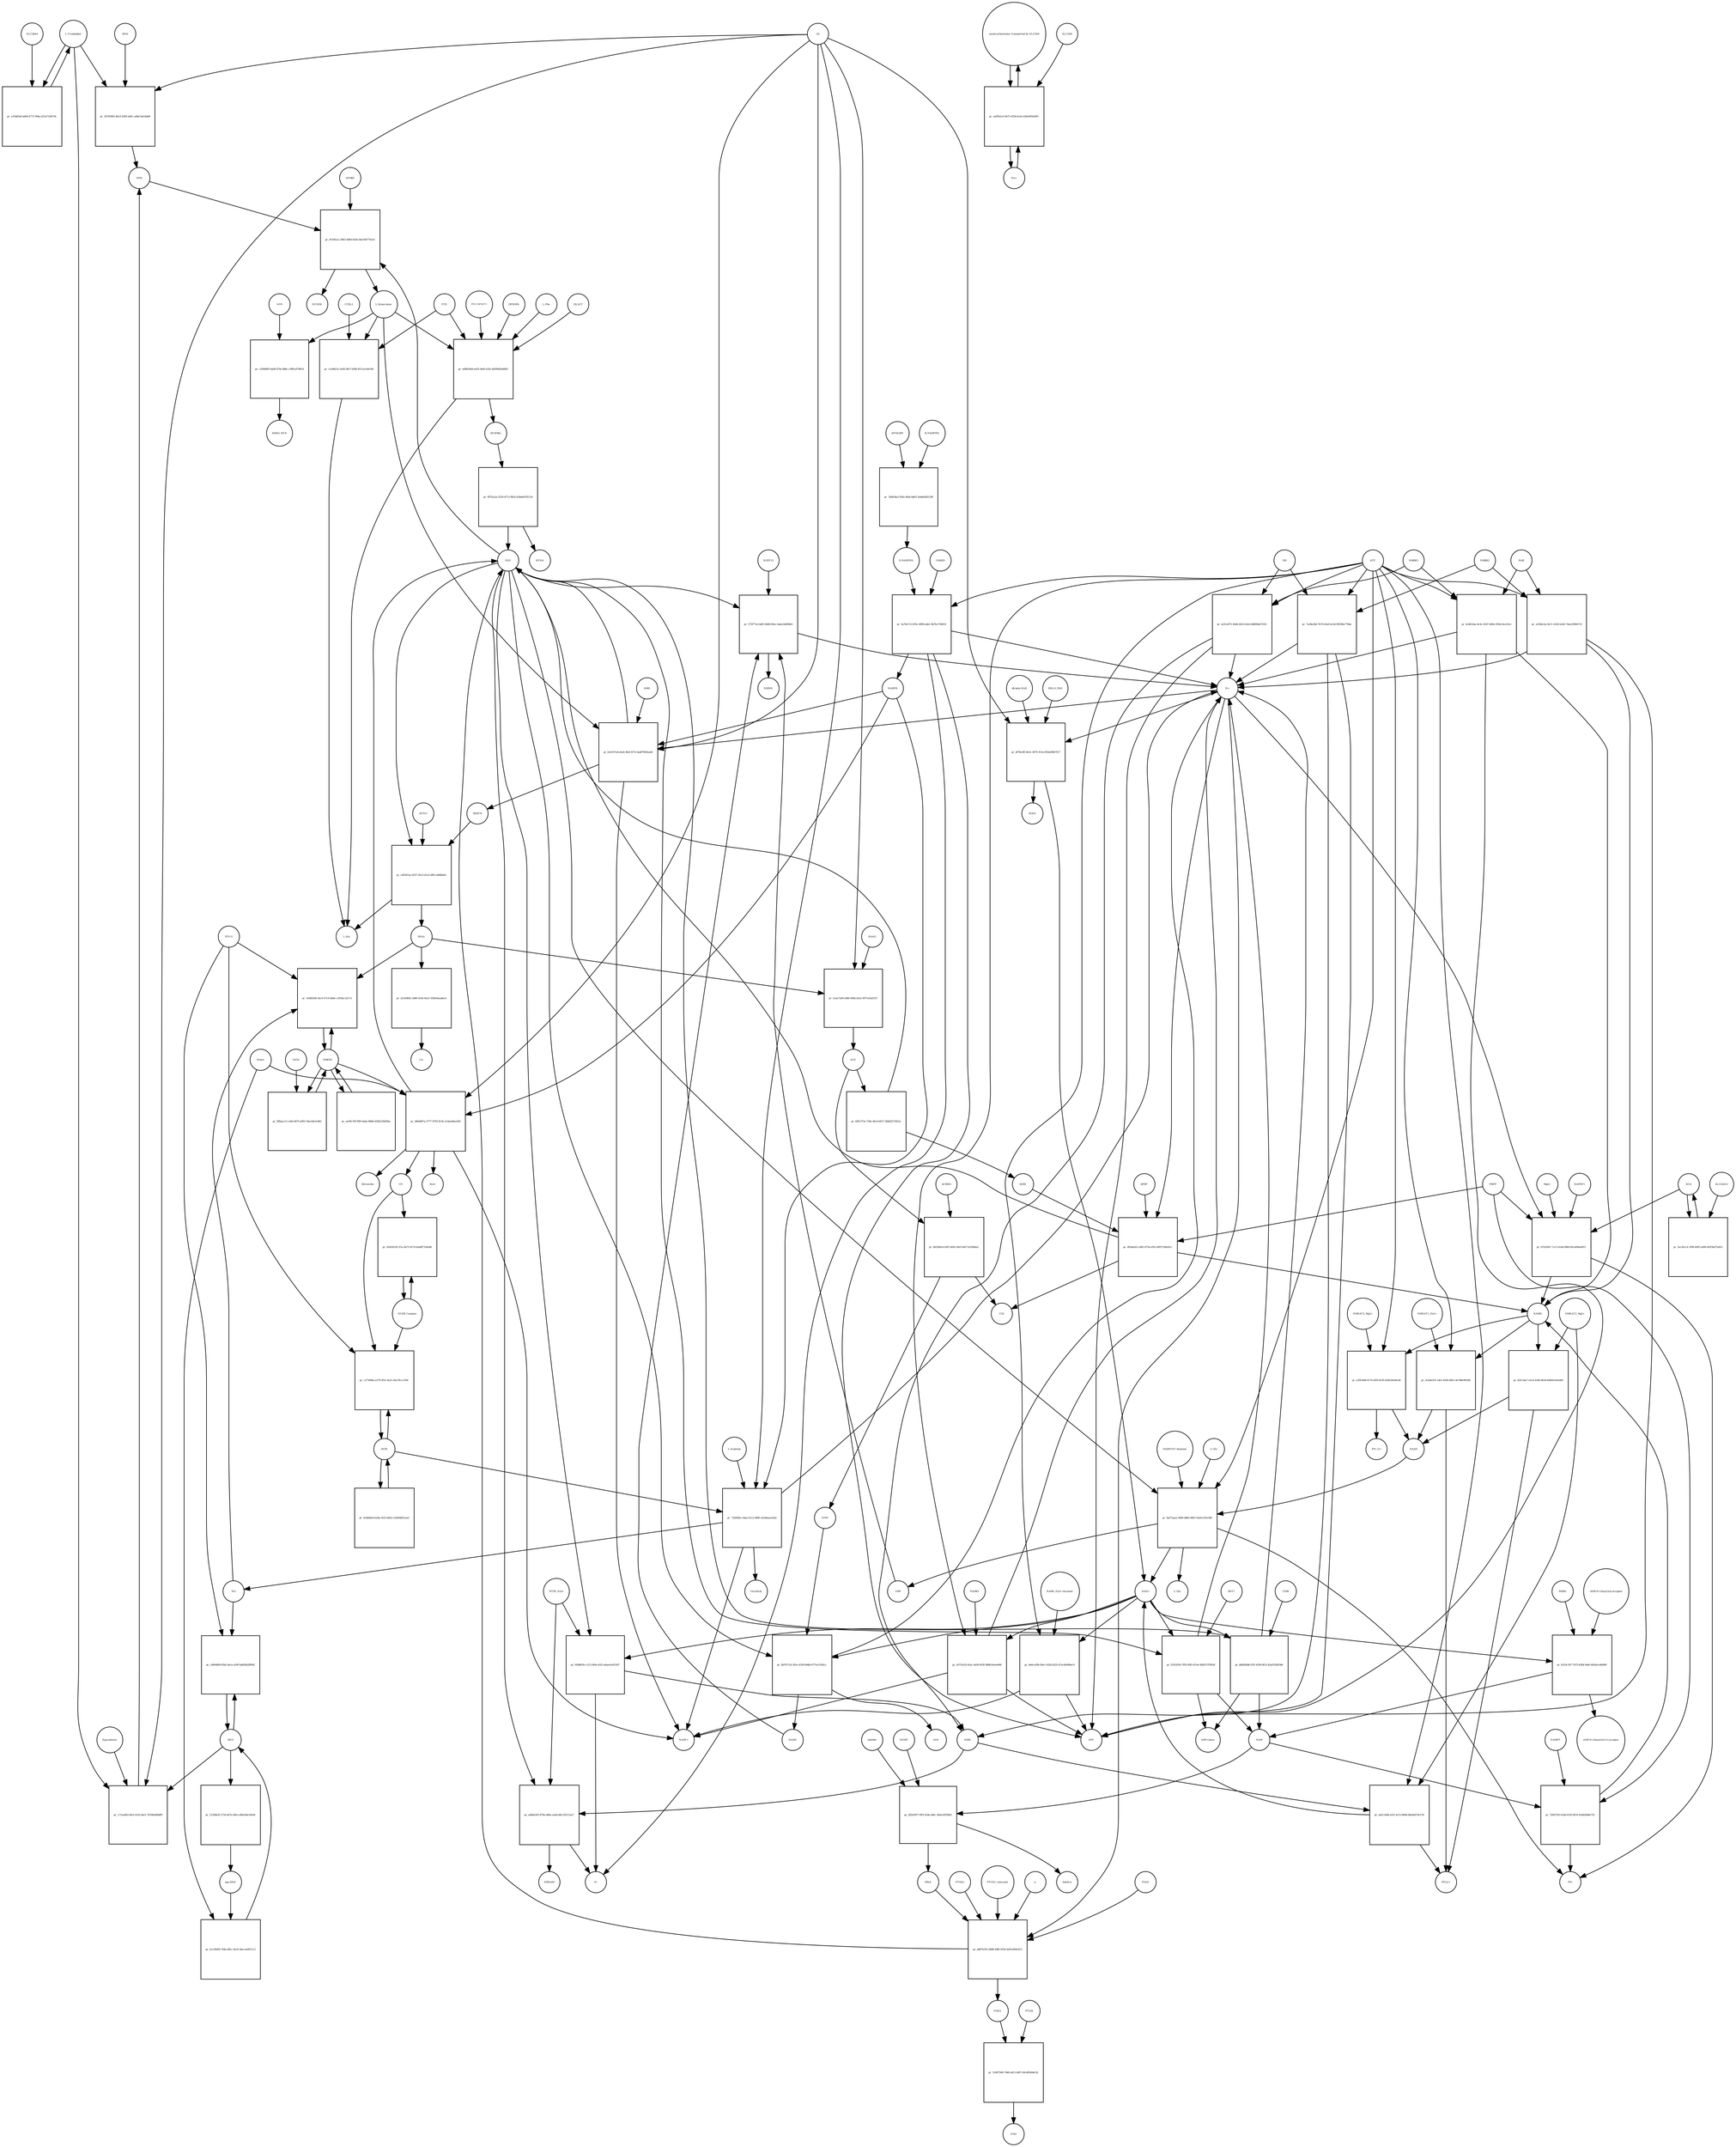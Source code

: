 strict digraph  {
"L-Tryptophan" [annotation="urn_miriam_obo.chebi_CHEBI%3A57912", bipartite=0, cls="simple chemical", fontsize=4, label="L-Tryptophan", shape=circle];
"pr_e10dd544-bd94-4772-994e-d15e752f679c" [annotation="", bipartite=1, cls=process, fontsize=4, label="pr_e10dd544-bd94-4772-994e-d15e752f679c", shape=square];
SLC36A4 [annotation=urn_miriam_uniprot_Q6YBV0, bipartite=0, cls=macromolecule, fontsize=4, label=SLC36A4, shape=circle];
"pr_26785893-4b19-4385-b85c-ad0a7de54dd9" [annotation="", bipartite=1, cls=process, fontsize=4, label="pr_26785893-4b19-4385-b85c-ad0a7de54dd9", shape=square];
NFK [annotation="urn_miriam_obo.chebi_CHEBI%3A18377", bipartite=0, cls="simple chemical", fontsize=4, label=NFK, shape=circle];
IDO2 [annotation=urn_miriam_uniprot_Q6ZQW0, bipartite=0, cls=macromolecule, fontsize=4, label=IDO2, shape=circle];
O2 [annotation="urn_miriam_obo.chebi_CHEBI%3A15379", bipartite=0, cls="simple chemical", fontsize=4, label=O2, shape=circle];
"pr_c71ea0b3-fdc6-4102-8acf-7d7d6a068df9" [annotation="", bipartite=1, cls=process, fontsize=4, label="pr_c71ea0b3-fdc6-4102-8acf-7d7d6a068df9", shape=square];
IDO1 [annotation=urn_miriam_uniprot_P14902, bipartite=0, cls=complex, fontsize=4, label=IDO1, shape=circle];
Epacadostat [annotation="", bipartite=0, cls="simple chemical", fontsize=4, label=Epacadostat, shape=circle];
"pr_9c93faca-3863-4d64-b56e-b4e1867762c4" [annotation="", bipartite=1, cls=process, fontsize=4, label="pr_9c93faca-3863-4d64-b56e-b4e1867762c4", shape=square];
"L-Kynurenine" [annotation="urn_miriam_obo.chebi_CHEBI%3A16946", bipartite=0, cls="simple chemical", fontsize=4, label="L-Kynurenine", shape=circle];
AFMID [annotation=urn_miriam_uniprot_Q63HM1, bipartite=0, cls=macromolecule, fontsize=4, label=AFMID, shape=circle];
H2O [annotation="urn_miriam_obo.chebi_CHEBI%3A15377", bipartite=0, cls="simple chemical", fontsize=4, label=H2O, shape=circle];
HCOOH [annotation="urn_miriam_obo.chebi_CHEBI%3A30751", bipartite=0, cls="simple chemical", fontsize=4, label=HCOOH, shape=circle];
"pr_e686244d-ed33-4af6-a55e-4d590d3edb92" [annotation="", bipartite=1, cls=process, fontsize=4, label="pr_e686244d-ed33-4af6-a55e-4d590d3edb92", shape=square];
"AP-DOBu" [annotation="urn_miriam_obo.chebi_CHEBI%3A17442", bipartite=0, cls="simple chemical", fontsize=4, label="AP-DOBu", shape=circle];
"PXLP-KYAT1" [annotation="urn_miriam_uniprot_Q16773|urn_miriam_obo.chebi_CHEBI%3A18405", bipartite=0, cls="complex multimer", fontsize=4, label="PXLP-KYAT1", shape=circle];
I3PROPA [annotation="urn_miriam_obo.chebi_CHEBI%3A43580", bipartite=0, cls=macromolecule, fontsize=4, label=I3PROPA, shape=circle];
"L-Phe" [annotation="urn_miriam_obo.chebi_CHEBI%3A58095", bipartite=0, cls="simple chemical", fontsize=4, label="L-Phe", shape=circle];
I3LACT [annotation="urn_miriam_obo.chebi_CHEBI%3A55528", bipartite=0, cls=macromolecule, fontsize=4, label=I3LACT, shape=circle];
PYR [annotation="urn_miriam_obo.chebi_CHEBI%3A15361", bipartite=0, cls="simple chemical", fontsize=4, label=PYR, shape=circle];
"L-Ala" [annotation="urn_miriam_obo.chebi_CHEBI%3A57972", bipartite=0, cls="simple chemical", fontsize=4, label="L-Ala", shape=circle];
"pr_c1a9621a-3a92-4fe7-b506-8511ac0efc6d" [annotation="", bipartite=1, cls=process, fontsize=4, label="pr_c1a9621a-3a92-4fe7-b506-8511ac0efc6d", shape=square];
CCBL2 [annotation=urn_miriam_uniprot_Q6YP21, bipartite=0, cls="macromolecule multimer", fontsize=4, label=CCBL2, shape=circle];
"pr_f87f2a2a-2518-4713-9832-b58a4d702130" [annotation="", bipartite=1, cls=process, fontsize=4, label="pr_f87f2a2a-2518-4713-9832-b58a4d702130", shape=square];
KYNA [annotation="urn_miriam_obo.chebi_CHEBI%3A18344", bipartite=0, cls="simple chemical", fontsize=4, label=KYNA, shape=circle];
"pr_b3c037ed-a0a4-40ef-817e-badf7083eab0" [annotation="", bipartite=1, cls=process, fontsize=4, label="pr_b3c037ed-a0a4-40ef-817e-badf7083eab0", shape=square];
"3HKYN" [annotation="urn_miriam_obo.chebi_CHEBI%3A17380", bipartite=0, cls="simple chemical", fontsize=4, label="3HKYN", shape=circle];
KMO [annotation=urn_miriam_uniprot_O15229, bipartite=0, cls=macromolecule, fontsize=4, label=KMO, shape=circle];
NADPH [annotation="urn_miriam_obo.chebi_CHEBI%3A16474", bipartite=0, cls="simple chemical", fontsize=4, label=NADPH, shape=circle];
"H+" [annotation="urn_miriam_obo.chebi_CHEBI%3A15378", bipartite=0, cls="simple chemical", fontsize=4, label="H+", shape=circle];
"NADP+" [annotation="urn_miriam_obo.chebi_CHEBI%3A18009", bipartite=0, cls="simple chemical", fontsize=4, label="NADP+", shape=circle];
"pr_cd0347ae-4257-45c5-81e3-d9fc1d66bb04" [annotation="", bipartite=1, cls=process, fontsize=4, label="pr_cd0347ae-4257-45c5-81e3-d9fc1d66bb04", shape=square];
"3HAA" [annotation="urn_miriam_obo.chebi_CHEBI%3A15793", bipartite=0, cls="simple chemical", fontsize=4, label="3HAA", shape=circle];
KYNU [annotation=urn_miriam_uniprot_Q16719, bipartite=0, cls="macromolecule multimer", fontsize=4, label=KYNU, shape=circle];
"pr_e5ae7a89-e88f-446d-b3a3-9971e0a5f1f1" [annotation="", bipartite=1, cls=process, fontsize=4, label="pr_e5ae7a89-e88f-446d-b3a3-9971e0a5f1f1", shape=square];
ACS [annotation="urn_miriam_obo.chebi_CHEBI%3A29044", bipartite=0, cls="simple chemical", fontsize=4, label=ACS, shape=circle];
HAAO [annotation=urn_miriam_uniprot_P46952, bipartite=0, cls=macromolecule, fontsize=4, label=HAAO, shape=circle];
"pr_8b33bb14-b5f5-4642-9dc9-b617a5360ba3" [annotation="", bipartite=1, cls=process, fontsize=4, label="pr_8b33bb14-b5f5-4642-9dc9-b617a5360ba3", shape=square];
"2AMA" [annotation="urn_miriam_obo.chebi_CHEBI%3A15745", bipartite=0, cls="simple chemical", fontsize=4, label="2AMA", shape=circle];
ACMSD [annotation=urn_miriam_uniprot_Q8TDX5, bipartite=0, cls="macromolecule multimer", fontsize=4, label=ACMSD, shape=circle];
CO2 [annotation="urn_miriam_obo.chebi_CHEBI%3A16526", bipartite=0, cls="simple chemical", fontsize=4, label=CO2, shape=circle];
"pr_0b767114-201e-4339-b9db-0775e11f43cc" [annotation="", bipartite=1, cls=process, fontsize=4, label="pr_0b767114-201e-4339-b9db-0775e11f43cc", shape=square];
"2AM" [annotation="urn_miriam_obo.chebi_CHEBI%3A16886", bipartite=0, cls="simple chemical", fontsize=4, label="2AM", shape=circle];
"NAD+" [annotation="urn_miriam_obo.chebi_CHEBI%3A57540", bipartite=0, cls="simple chemical", fontsize=4, label="NAD+", shape=circle];
NADH [annotation="urn_miriam_obo.chebi_CHEBI%3A57945", bipartite=0, cls="simple chemical", fontsize=4, label=NADH, shape=circle];
"pr_b9f1373e-729a-46cd-b917-5bb82573422a" [annotation="", bipartite=1, cls=process, fontsize=4, label="pr_b9f1373e-729a-46cd-b917-5bb82573422a", shape=square];
QUIN [annotation="urn_miriam_obo.chebi_CHEBI%3A16675", bipartite=0, cls="simple chemical", fontsize=4, label=QUIN, shape=circle];
"pr_c29440f0-0a08-479e-8bbc-c9f81af78614" [annotation="", bipartite=1, cls=process, fontsize=4, label="pr_c29440f0-0a08-479e-8bbc-c9f81af78614", shape=square];
AHR [annotation=urn_miriam_uniprot_P35869, bipartite=0, cls=macromolecule, fontsize=4, label=AHR, shape=circle];
"AHR/L-KYN" [annotation="", bipartite=0, cls=complex, fontsize=4, label="AHR/L-KYN", shape=circle];
"pr_c0604f68-83b2-4a1a-a59f-bdd5842f8942" [annotation="", bipartite=1, cls=process, fontsize=4, label="pr_c0604f68-83b2-4a1a-a59f-bdd5842f8942", shape=square];
NO [annotation="urn_miriam_obo.chebi_CHEBI%3A16480", bipartite=0, cls="simple chemical", fontsize=4, label=NO, shape=circle];
"IFN-G" [annotation=urn_miriam_uniprot_Q14609, bipartite=0, cls=macromolecule, fontsize=4, label="IFN-G", shape=circle];
iNOS [annotation=urn_miriam_uniprot_P35228, bipartite=0, cls=macromolecule, fontsize=4, label=iNOS, shape=circle];
"pr_c37369ba-e279-4f3c-8a21-d5a79cccf59c" [annotation="", bipartite=1, cls=process, fontsize=4, label="pr_c37369ba-e279-4f3c-8a21-d5a79cccf59c", shape=square];
"Nf-KB Complex" [annotation="urn_miriam_uniprot_P19838|urn_miriam_uniprot_Q04206|urn_miriam_uniprot_Q00653", bipartite=0, cls=complex, fontsize=4, label="Nf-KB Complex", shape=circle];
CO [annotation="urn_miriam_obo.chebi_CHEBI%3A17245", bipartite=0, cls="simple chemical", fontsize=4, label=CO, shape=circle];
"L-Arginine" [annotation="urn_miriam_obo.chebi_CHEBI%3A16467", bipartite=0, cls="simple chemical", fontsize=4, label="L-Arginine", shape=circle];
"pr_7320945c-fda2-4112-996f-c6cb6aee342d" [annotation="", bipartite=1, cls=process, fontsize=4, label="pr_7320945c-fda2-4112-996f-c6cb6aee342d", shape=square];
Citrulline [annotation="urn_miriam_obo.chebi_CHEBI%3A16349", bipartite=0, cls="simple chemical", fontsize=4, label=Citrulline, shape=circle];
"pr_0c86b0e9-b24e-41f2-b043-c02b94851ee0" [annotation="", bipartite=1, cls=process, fontsize=4, label="pr_0c86b0e9-b24e-41f2-b043-c02b94851ee0", shape=square];
"pr_2139de5f-272d-467e-b81e-d0bc84e19e0d" [annotation="", bipartite=1, cls=process, fontsize=4, label="pr_2139de5f-272d-467e-b81e-d0bc84e19e0d", shape=square];
"apo-IDO1" [annotation=urn_miriam_uniprot_P14902, bipartite=0, cls=macromolecule, fontsize=4, label="apo-IDO1", shape=circle];
"R-NADPHX" [annotation="urn_miriam_obo.chebi_CHEBI%3A64085", bipartite=0, cls="simple chemical", fontsize=4, label="R-NADPHX", shape=circle];
"pr_7bd034a3-f92e-4fab-bd63-3ebde826139f" [annotation="", bipartite=1, cls=process, fontsize=4, label="pr_7bd034a3-f92e-4fab-bd63-3ebde826139f", shape=square];
"S-NADPHX" [annotation="urn_miriam_obo.chebi_CHEBI%3A64084", bipartite=0, cls="simple chemical", fontsize=4, label="S-NADPHX", shape=circle];
APOA1BP [annotation=urn_miriam_uniprot_O95544, bipartite=0, cls="macromolecule multimer", fontsize=4, label=APOA1BP, shape=circle];
"pr_5a76e7c5-059c-4999-abb1-9b7fe17fd019" [annotation="", bipartite=1, cls=process, fontsize=4, label="pr_5a76e7c5-059c-4999-abb1-9b7fe17fd019", shape=square];
CARKD [annotation=urn_miriam_uniprot_Q8IW45, bipartite=0, cls=macromolecule, fontsize=4, label=CARKD, shape=circle];
ATP [annotation="urn_miriam_obo.chebi_CHEBI%3A30616", bipartite=0, cls="simple chemical", fontsize=4, label=ATP, shape=circle];
ADP [annotation="urn_miriam_obo.chebi_CHEBI%3A456216", bipartite=0, cls="simple chemical", fontsize=4, label=ADP, shape=circle];
Pi [annotation="urn_miriam_obo.chebi_CHEBI%3A18367", bipartite=0, cls="simple chemical", fontsize=4, label=Pi, shape=circle];
"pr_e071fa32-b5ac-4e50-81f6-9b8b14eee068" [annotation="", bipartite=1, cls=process, fontsize=4, label="pr_e071fa32-b5ac-4e50-81f6-9b8b14eee068", shape=square];
NADK2 [annotation=urn_miriam_uniprot_Q4G0N4, bipartite=0, cls="macromolecule multimer", fontsize=4, label=NADK2, shape=circle];
NAMN [annotation="urn_miriam_obo.chebi_CHEBI%3A15763", bipartite=0, cls="simple chemical", fontsize=4, label=NAMN, shape=circle];
"pr_e3f41b68-6176-45f4-8cf9-438e29e46cbb" [annotation="", bipartite=1, cls=process, fontsize=4, label="pr_e3f41b68-6176-45f4-8cf9-438e29e46cbb", shape=square];
NAAD [annotation="urn_miriam_obo.chebi_CHEBI%3A18304", bipartite=0, cls="simple chemical", fontsize=4, label=NAAD, shape=circle];
"NMNAT3_Mg2+" [annotation="urn_miriam_uniprot_Q96T66|urn_miriam_obo.chebi_CHEBI%3A18420", bipartite=0, cls="complex multimer", fontsize=4, label="NMNAT3_Mg2+", shape=circle];
"PPi (3-)" [annotation="urn_miriam_obo.chebi_CHEBI%3A33019", bipartite=0, cls="simple chemical", fontsize=4, label="PPi (3-)", shape=circle];
"pr_b5fc3da7-e5cd-434b-863d-8d845e45edd9" [annotation="", bipartite=1, cls=process, fontsize=4, label="pr_b5fc3da7-e5cd-434b-863d-8d845e45edd9", shape=square];
"NMNAT2_Mg2+" [annotation="urn_miriam_uniprot_Q9BZQ4|urn_miriam_obo.chebi_CHEBI%3A18420", bipartite=0, cls=complex, fontsize=4, label="NMNAT2_Mg2+", shape=circle];
"PPi(3-)" [annotation="urn_miriam_obo.chebi_CHEBI%3A33019", bipartite=0, cls="simple chemical", fontsize=4, label="PPi(3-)", shape=circle];
NAR [annotation="urn_miriam_obo.chebi_CHEBI%3A58527", bipartite=0, cls="simple chemical", fontsize=4, label=NAR, shape=circle];
"pr_4c8d14aa-dc4c-4247-b60e-959a14ce16cc" [annotation="", bipartite=1, cls=process, fontsize=4, label="pr_4c8d14aa-dc4c-4247-b60e-959a14ce16cc", shape=square];
NMRK1 [annotation=urn_miriam_uniprot_Q9NWW6, bipartite=0, cls=macromolecule, fontsize=4, label=NMRK1, shape=circle];
"pr_a330dc2a-9a7c-4320-b3d3-74ea2380017d" [annotation="", bipartite=1, cls=process, fontsize=4, label="pr_a330dc2a-9a7c-4320-b3d3-74ea2380017d", shape=square];
NMRK2 [annotation=urn_miriam_uniprot_Q9NPI5, bipartite=0, cls=macromolecule, fontsize=4, label=NMRK2, shape=circle];
"pr_5b372aa2-5899-4883-9887-83e6c195c081" [annotation="", bipartite=1, cls=process, fontsize=4, label="pr_5b372aa2-5899-4883-9887-83e6c195c081", shape=square];
"NADSYN1 hexamer" [annotation=urn_miriam_uniprot_Q6IA69, bipartite=0, cls="macromolecule multimer", fontsize=4, label="NADSYN1 hexamer", shape=circle];
"L-Gln" [annotation="urn_miriam_obo.chebi_CHEBI%3A58359", bipartite=0, cls="simple chemical", fontsize=4, label="L-Gln", shape=circle];
"L-Glu" [annotation="urn_miriam_obo.chebi_CHEBI%3A29985", bipartite=0, cls="simple chemical", fontsize=4, label="L-Glu", shape=circle];
AMP [annotation="urn_miriam_obo.chebi_CHEBI%3A16027", bipartite=0, cls="simple chemical", fontsize=4, label=AMP, shape=circle];
PPi [annotation="urn_miriam_obo.chebi_CHEBI%3A29888", bipartite=0, cls="simple chemical", fontsize=4, label=PPi, shape=circle];
NMN [annotation="urn_miriam_obo.chebi_CHEBI%3A14649", bipartite=0, cls="simple chemical", fontsize=4, label=NMN, shape=circle];
"pr_ade11bd4-e01f-4c53-8608-b8e8a97dc57b" [annotation="", bipartite=1, cls=process, fontsize=4, label="pr_ade11bd4-e01f-4c53-8608-b8e8a97dc57b", shape=square];
NR [annotation="urn_miriam_obo.chebi_CHEBI%3A15927", bipartite=0, cls="simple chemical", fontsize=4, label=NR, shape=circle];
"pr_a221e875-28d4-4432-b2e0-d6890da701f2" [annotation="", bipartite=1, cls=process, fontsize=4, label="pr_a221e875-28d4-4432-b2e0-d6890da701f2", shape=square];
"pr_7a38e26d-7b70-43a9-b13d-f0f298a778da" [annotation="", bipartite=1, cls=process, fontsize=4, label="pr_7a38e26d-7b70-43a9-b13d-f0f298a778da", shape=square];
NCA [annotation="urn_miriam_obo.chebi_CHEBI%3A32544", bipartite=0, cls="simple chemical", fontsize=4, label=NCA, shape=circle];
"pr_b7fa50b7-7cc5-41dd-90b9-8fcab96ed915" [annotation="", bipartite=1, cls=process, fontsize=4, label="pr_b7fa50b7-7cc5-41dd-90b9-8fcab96ed915", shape=square];
NAPRT1 [annotation=urn_miriam_uniprot_Q6XQN6, bipartite=0, cls="macromolecule multimer", fontsize=4, label=NAPRT1, shape=circle];
"Mg2+" [annotation="urn_miriam_obo.chebi_CHEBI%3A18420", bipartite=0, cls="simple chemical", fontsize=4, label="Mg2+", shape=circle];
PRPP [annotation="urn_miriam_obo.chebi_CHEBI%3A17111", bipartite=0, cls="simple chemical", fontsize=4, label=PRPP, shape=circle];
"pr_6333c187-7475-4384-9ebf-6450a1e40069" [annotation="", bipartite=1, cls=process, fontsize=4, label="pr_6333c187-7475-4384-9ebf-6450a1e40069", shape=square];
NAM [annotation="urn_miriam_obo.chebi_CHEBI%3A17154", bipartite=0, cls="simple chemical", fontsize=4, label=NAM, shape=circle];
PARPs [annotation="urn_miriam_uniprot_Q8N5Y8|urn_miriam_uniprot_Q53GL7|urn_miriam_uniprot_Q8IXQ6", bipartite=0, cls=macromolecule, fontsize=4, label=PARPs, shape=circle];
"(ADP-D-ribosyl)(n)-acceptor" [annotation="urn_miriam_obo.chebi_CHEBI%3A133202", bipartite=0, cls="simple chemical", fontsize=4, label="(ADP-D-ribosyl)(n)-acceptor", shape=circle];
"(ADP-D-ribosyl)(n+1)-acceptor" [annotation="urn_miriam_obo.chebi_CHEBI%3A133203", bipartite=0, cls="simple chemical", fontsize=4, label="(ADP-D-ribosyl)(n+1)-acceptor", shape=circle];
"pr_726f27b5-01dd-4183-8f16-41bd26d4e752" [annotation="", bipartite=1, cls=process, fontsize=4, label="pr_726f27b5-01dd-4183-8f16-41bd26d4e752", shape=square];
NAMPT [annotation=urn_miriam_uniprot_P43490, bipartite=0, cls=macromolecule, fontsize=4, label=NAMPT, shape=circle];
"pr_bf2b3957-f0f3-45de-bdfc-36afcd5f5b83" [annotation="", bipartite=1, cls=process, fontsize=4, label="pr_bf2b3957-f0f3-45de-bdfc-36afcd5f5b83", shape=square];
MNA [annotation="urn_miriam_obo.chebi_CHEBI%3A16797", bipartite=0, cls="simple chemical", fontsize=4, label=MNA, shape=circle];
NNMT [annotation=urn_miriam_uniprot_P40261, bipartite=0, cls=macromolecule, fontsize=4, label=NNMT, shape=circle];
AdoMet [annotation="urn_miriam_obo.chebi_CHEBI%3A15414", bipartite=0, cls="simple chemical", fontsize=4, label=AdoMet, shape=circle];
AdoHcy [annotation="urn_miriam_obo.chebi_CHEBI%3A16680", bipartite=0, cls="simple chemical", fontsize=4, label=AdoHcy, shape=circle];
"pr_df5deeb2-cd85-475d-a952-809723db5fcc" [annotation="", bipartite=1, cls=process, fontsize=4, label="pr_df5deeb2-cd85-475d-a952-809723db5fcc", shape=square];
QPRT [annotation=urn_miriam_uniprot_Q15274, bipartite=0, cls=macromolecule, fontsize=4, label=QPRT, shape=circle];
"pr_6e6ce294-5ba1-432b-b233-47ac8a99bec9" [annotation="", bipartite=1, cls=process, fontsize=4, label="pr_6e6ce294-5ba1-432b-b233-47ac8a99bec9", shape=square];
"NADK_Zn2+ tetramer" [annotation="urn_miriam_uniprot_O95544|urn_miriam_obo.chebi_CHEBI%3A29105", bipartite=0, cls="complex multimer", fontsize=4, label="NADK_Zn2+ tetramer", shape=circle];
"pr_f355291d-7f93-45f2-87e4-5b0b757f563d" [annotation="", bipartite=1, cls=process, fontsize=4, label="pr_f355291d-7f93-45f2-87e4-5b0b757f563d", shape=square];
"ADP-ribose" [annotation="urn_miriam_obo.chebi_CHEBI%3A57967", bipartite=0, cls="simple chemical", fontsize=4, label="ADP-ribose", shape=circle];
BST1 [annotation=urn_miriam_uniprot_Q10588, bipartite=0, cls="macromolecule multimer", fontsize=4, label=BST1, shape=circle];
"pr_dbd92bb6-f1f5-4190-8f12-42af3526f3d6" [annotation="", bipartite=1, cls=process, fontsize=4, label="pr_dbd92bb6-f1f5-4190-8f12-42af3526f3d6", shape=square];
CD38 [annotation=urn_miriam_uniprot_P28907, bipartite=0, cls=macromolecule, fontsize=4, label=CD38, shape=circle];
"dh-beta-NAD" [annotation="urn_miriam_obo.chebi_CHEBI%3A90171|urn_miriam_obo.chebi_CHEBI%3A90174", bipartite=0, cls="simple chemical", fontsize=4, label="dh-beta-NAD", shape=circle];
"pr_df78cdf5-8e5c-4075-913e-f65de90b7917" [annotation="", bipartite=1, cls=process, fontsize=4, label="pr_df78cdf5-8e5c-4075-913e-f65de90b7917", shape=square];
H2O2 [annotation="urn_miriam_obo.chebi_CHEBI%3A16240", bipartite=0, cls="simple chemical", fontsize=4, label=H2O2, shape=circle];
RNLS_FAD [annotation="urn_miriam_uniprot_Q5VYX0|urn_miriam_obo.chebi_CHEBI%3A16238", bipartite=0, cls=complex, fontsize=4, label=RNLS_FAD, shape=circle];
"pr_95b861fe-c213-4f4a-b1f2-a6aee5e91267" [annotation="", bipartite=1, cls=process, fontsize=4, label="pr_95b861fe-c213-4f4a-b1f2-a6aee5e91267", shape=square];
"NT5E_Zn2+" [annotation="urn_miriam_uniprot_P21589|urn_miriam_obo.chebi_CHEBI%3A29105", bipartite=0, cls="complex multimer", fontsize=4, label="NT5E_Zn2+", shape=circle];
"pr_ab4be563-878e-46be-aa4b-b8c32f211ea7" [annotation="", bipartite=1, cls=process, fontsize=4, label="pr_ab4be563-878e-46be-aa4b-b8c32f211ea7", shape=square];
NRNAM [annotation="urn_miriam_obo.chebi_CHEBI%3A15927", bipartite=0, cls="simple chemical", fontsize=4, label=NRNAM, shape=circle];
"pr_5ec5b1c4-1f88-4092-ad00-d035bd72efe5" [annotation="", bipartite=1, cls=process, fontsize=4, label="pr_5ec5b1c4-1f88-4092-ad00-d035bd72efe5", shape=square];
SLC22A13 [annotation=urn_miriam_uniprot_Q9Y226, bipartite=0, cls=macromolecule, fontsize=4, label=SLC22A13, shape=circle];
"pr_575f77a2-bdf3-4668-90ac-babe3d4f0b62" [annotation="", bipartite=1, cls=process, fontsize=4, label="pr_575f77a2-bdf3-4668-90ac-babe3d4f0b62", shape=square];
NMNH [annotation="urn_miriam_obo.chebi_CHEBI%3A74452", bipartite=0, cls="simple chemical", fontsize=4, label=NMNH, shape=circle];
NUDT12 [annotation=urn_miriam_uniprot_Q9BQG2, bipartite=0, cls=macromolecule, fontsize=4, label=NUDT12, shape=circle];
"pr_0c8ab318-1de5-4584-8b01-de7d8e9f02fb" [annotation="", bipartite=1, cls=process, fontsize=4, label="pr_0c8ab318-1de5-4584-8b01-de7d8e9f02fb", shape=square];
"NMNAT1_Zn2+" [annotation="urn_miriam_uniprot_Q9HAN9|urn_miriam_obo.chebi_CHEBI%3A29105", bipartite=0, cls="complex multimer", fontsize=4, label="NMNAT1_Zn2+", shape=circle];
PGG2 [annotation="urn_miriam_obo.chebi_CHEBI%3A27647", bipartite=0, cls="simple chemical", fontsize=4, label=PGG2, shape=circle];
"pr_dd07b319-2888-448f-9550-be81af69c813" [annotation="", bipartite=1, cls=process, fontsize=4, label="pr_dd07b319-2888-448f-9550-be81af69c813", shape=square];
PGH2 [annotation="urn_miriam_obo.chebi_CHEBI%3A15554", bipartite=0, cls="simple chemical", fontsize=4, label=PGH2, shape=circle];
PTGS2 [annotation=urn_miriam_uniprot_P35354, bipartite=0, cls="macromolecule multimer", fontsize=4, label=PTGS2, shape=circle];
PTCS2_celecoxib [annotation="urn_miriam_uniprot_P35354|urn_miriam_obo.chebi_CHEBI%3A41423", bipartite=0, cls=complex, fontsize=4, label=PTCS2_celecoxib, shape=circle];
"e-" [annotation="urn_miriam_obo.chebi_CHEBI%3A10545", bipartite=0, cls="simple chemical", fontsize=4, label="e-", shape=circle];
"pr_51897568-79d0-4415-b8f7-69c49560dc5b" [annotation="", bipartite=1, cls=process, fontsize=4, label="pr_51897568-79d0-4415-b8f7-69c49560dc5b", shape=square];
PGI2 [annotation="urn_miriam_obo.chebi_CHEBI%3A15552", bipartite=0, cls="simple chemical", fontsize=4, label=PGI2, shape=circle];
PTGIS [annotation=urn_miriam_uniprot_Q16647, bipartite=0, cls=macromolecule, fontsize=4, label=PTGIS, shape=circle];
"monocarboxylates transported by SLC5A8" [annotation="", bipartite=0, cls="simple chemical", fontsize=4, label="monocarboxylates transported by SLC5A8", shape=circle];
"pr_ed3941e3-0b75-4558-bc6e-b58e965fe891" [annotation="", bipartite=1, cls=process, fontsize=4, label="pr_ed3941e3-0b75-4558-bc6e-b58e965fe891", shape=square];
SLC5A8 [annotation=urn_miriam_uniprot_Q8N695, bipartite=0, cls=macromolecule, fontsize=4, label=SLC5A8, shape=circle];
"Na+" [annotation="urn_miriam_obo.chebi_CHEBI%3A29101", bipartite=0, cls="simple chemical", fontsize=4, label="Na+", shape=circle];
HMOX1 [annotation="", bipartite=0, cls=macromolecule, fontsize=4, label=HMOX1, shape=circle];
"pr_3e6b50d5-6ec0-47c0-bd6e-c3f34ec3a7c3" [annotation="", bipartite=1, cls=process, fontsize=4, label="pr_3e6b50d5-6ec0-47c0-bd6e-c3f34ec3a7c3", shape=square];
"pr_ee09c19f-f0f0-4ada-89bb-4304223b92ba" [annotation="", bipartite=1, cls=process, fontsize=4, label="pr_ee09c19f-f0f0-4ada-89bb-4304223b92ba", shape=square];
Heme [annotation="urn_miriam_obo.chebi_CHEBI%3A30413", bipartite=0, cls="simple chemical", fontsize=4, label=Heme, shape=circle];
"pr_046d9d7a-3777-4793-813e-e1daed4ec692" [annotation="", bipartite=1, cls=process, fontsize=4, label="pr_046d9d7a-3777-4793-813e-e1daed4ec692", shape=square];
Biliverdin [annotation="urn_miriam_obo.chebi_CHEBI%3A17033", bipartite=0, cls="simple chemical", fontsize=4, label=Biliverdin, shape=circle];
"Fe2+" [annotation="urn_miriam_obo.chebi_CHEBI%3A29033", bipartite=0, cls="simple chemical", fontsize=4, label="Fe2+", shape=circle];
"pr_f08aac12-ceb9-467f-af69-19ae26e3c8b2" [annotation="", bipartite=1, cls=process, fontsize=4, label="pr_f08aac12-ceb9-467f-af69-19ae26e3c8b2", shape=square];
Orf3a [annotation="urn_miriam_ncbiprotein_BCD58754|urn_miriam_uniprot_P0DTC3", bipartite=0, cls=macromolecule, fontsize=4, label=Orf3a, shape=circle];
"pr_62b56238-1f1a-4b73-9c70-8abdf733eb86" [annotation="", bipartite=1, cls=process, fontsize=4, label="pr_62b56238-1f1a-4b73-9c70-8abdf733eb86", shape=square];
"pr_5ccd5d50-764a-481c-8a31-b6ccee8511c2" [annotation="", bipartite=1, cls=process, fontsize=4, label="pr_5ccd5d50-764a-481c-8a31-b6ccee8511c2", shape=square];
"pr_a5350842-3d80-4c8e-8e21-93b0e6aa8acd" [annotation="", bipartite=1, cls="omitted process", fontsize=4, label="pr_a5350842-3d80-4c8e-8e21-93b0e6aa8acd", shape=square];
CA [annotation="", bipartite=0, cls="simple chemical", fontsize=4, label=CA, shape=circle];
"L-Tryptophan" -> "pr_e10dd544-bd94-4772-994e-d15e752f679c"  [annotation="", interaction_type=consumption];
"L-Tryptophan" -> "pr_26785893-4b19-4385-b85c-ad0a7de54dd9"  [annotation="", interaction_type=consumption];
"L-Tryptophan" -> "pr_c71ea0b3-fdc6-4102-8acf-7d7d6a068df9"  [annotation="", interaction_type=consumption];
"pr_e10dd544-bd94-4772-994e-d15e752f679c" -> "L-Tryptophan"  [annotation="", interaction_type=production];
SLC36A4 -> "pr_e10dd544-bd94-4772-994e-d15e752f679c"  [annotation="", interaction_type=catalysis];
"pr_26785893-4b19-4385-b85c-ad0a7de54dd9" -> NFK  [annotation="", interaction_type=production];
NFK -> "pr_9c93faca-3863-4d64-b56e-b4e1867762c4"  [annotation="", interaction_type=consumption];
IDO2 -> "pr_26785893-4b19-4385-b85c-ad0a7de54dd9"  [annotation="", interaction_type=catalysis];
O2 -> "pr_26785893-4b19-4385-b85c-ad0a7de54dd9"  [annotation="", interaction_type=consumption];
O2 -> "pr_c71ea0b3-fdc6-4102-8acf-7d7d6a068df9"  [annotation="", interaction_type=consumption];
O2 -> "pr_b3c037ed-a0a4-40ef-817e-badf7083eab0"  [annotation="", interaction_type=consumption];
O2 -> "pr_e5ae7a89-e88f-446d-b3a3-9971e0a5f1f1"  [annotation="", interaction_type=consumption];
O2 -> "pr_7320945c-fda2-4112-996f-c6cb6aee342d"  [annotation="", interaction_type=consumption];
O2 -> "pr_df78cdf5-8e5c-4075-913e-f65de90b7917"  [annotation="", interaction_type=consumption];
O2 -> "pr_046d9d7a-3777-4793-813e-e1daed4ec692"  [annotation="", interaction_type=consumption];
"pr_c71ea0b3-fdc6-4102-8acf-7d7d6a068df9" -> NFK  [annotation="", interaction_type=production];
IDO1 -> "pr_c71ea0b3-fdc6-4102-8acf-7d7d6a068df9"  [annotation="urn_miriam_pubmed_29531094|urn_miriam_pubmed_28523098|urn_miriam_pubmed_30338242|urn_miriam_pubmed_32292563", interaction_type=catalysis];
IDO1 -> "pr_c0604f68-83b2-4a1a-a59f-bdd5842f8942"  [annotation="", interaction_type=consumption];
IDO1 -> "pr_2139de5f-272d-467e-b81e-d0bc84e19e0d"  [annotation="", interaction_type=consumption];
Epacadostat -> "pr_c71ea0b3-fdc6-4102-8acf-7d7d6a068df9"  [annotation="urn_miriam_pubmed_29531094|urn_miriam_pubmed_28523098|urn_miriam_pubmed_30338242|urn_miriam_pubmed_32292563", interaction_type=inhibition];
"pr_9c93faca-3863-4d64-b56e-b4e1867762c4" -> "L-Kynurenine"  [annotation="", interaction_type=production];
"pr_9c93faca-3863-4d64-b56e-b4e1867762c4" -> HCOOH  [annotation="", interaction_type=production];
"L-Kynurenine" -> "pr_e686244d-ed33-4af6-a55e-4d590d3edb92"  [annotation="", interaction_type=consumption];
"L-Kynurenine" -> "pr_c1a9621a-3a92-4fe7-b506-8511ac0efc6d"  [annotation="", interaction_type=consumption];
"L-Kynurenine" -> "pr_b3c037ed-a0a4-40ef-817e-badf7083eab0"  [annotation="", interaction_type=consumption];
"L-Kynurenine" -> "pr_c29440f0-0a08-479e-8bbc-c9f81af78614"  [annotation="", interaction_type=consumption];
AFMID -> "pr_9c93faca-3863-4d64-b56e-b4e1867762c4"  [annotation=urn_miriam_pubmed_29531094, interaction_type=catalysis];
H2O -> "pr_9c93faca-3863-4d64-b56e-b4e1867762c4"  [annotation="", interaction_type=consumption];
H2O -> "pr_cd0347ae-4257-45c5-81e3-d9fc1d66bb04"  [annotation="", interaction_type=consumption];
H2O -> "pr_0b767114-201e-4339-b9db-0775e11f43cc"  [annotation="", interaction_type=consumption];
H2O -> "pr_5b372aa2-5899-4883-9887-83e6c195c081"  [annotation="", interaction_type=consumption];
H2O -> "pr_f355291d-7f93-45f2-87e4-5b0b757f563d"  [annotation="", interaction_type=consumption];
H2O -> "pr_dbd92bb6-f1f5-4190-8f12-42af3526f3d6"  [annotation="", interaction_type=consumption];
H2O -> "pr_95b861fe-c213-4f4a-b1f2-a6aee5e91267"  [annotation="", interaction_type=consumption];
H2O -> "pr_ab4be563-878e-46be-aa4b-b8c32f211ea7"  [annotation="", interaction_type=consumption];
H2O -> "pr_575f77a2-bdf3-4668-90ac-babe3d4f0b62"  [annotation="", interaction_type=consumption];
"pr_e686244d-ed33-4af6-a55e-4d590d3edb92" -> "AP-DOBu"  [annotation="", interaction_type=production];
"pr_e686244d-ed33-4af6-a55e-4d590d3edb92" -> "L-Ala"  [annotation="", interaction_type=production];
"AP-DOBu" -> "pr_f87f2a2a-2518-4713-9832-b58a4d702130"  [annotation="", interaction_type=consumption];
"PXLP-KYAT1" -> "pr_e686244d-ed33-4af6-a55e-4d590d3edb92"  [annotation="", interaction_type=catalysis];
I3PROPA -> "pr_e686244d-ed33-4af6-a55e-4d590d3edb92"  [annotation="", interaction_type=inhibition];
"L-Phe" -> "pr_e686244d-ed33-4af6-a55e-4d590d3edb92"  [annotation="", interaction_type=inhibition];
I3LACT -> "pr_e686244d-ed33-4af6-a55e-4d590d3edb92"  [annotation="", interaction_type=inhibition];
PYR -> "pr_e686244d-ed33-4af6-a55e-4d590d3edb92"  [annotation="", interaction_type=consumption];
PYR -> "pr_c1a9621a-3a92-4fe7-b506-8511ac0efc6d"  [annotation="", interaction_type=consumption];
"pr_c1a9621a-3a92-4fe7-b506-8511ac0efc6d" -> "L-Ala"  [annotation="", interaction_type=production];
CCBL2 -> "pr_c1a9621a-3a92-4fe7-b506-8511ac0efc6d"  [annotation="", interaction_type=catalysis];
"pr_f87f2a2a-2518-4713-9832-b58a4d702130" -> KYNA  [annotation="", interaction_type=production];
"pr_f87f2a2a-2518-4713-9832-b58a4d702130" -> H2O  [annotation="", interaction_type=production];
"pr_b3c037ed-a0a4-40ef-817e-badf7083eab0" -> "3HKYN"  [annotation="", interaction_type=production];
"pr_b3c037ed-a0a4-40ef-817e-badf7083eab0" -> H2O  [annotation="", interaction_type=production];
"pr_b3c037ed-a0a4-40ef-817e-badf7083eab0" -> "NADP+"  [annotation="", interaction_type=production];
"3HKYN" -> "pr_cd0347ae-4257-45c5-81e3-d9fc1d66bb04"  [annotation="", interaction_type=consumption];
KMO -> "pr_b3c037ed-a0a4-40ef-817e-badf7083eab0"  [annotation="", interaction_type=catalysis];
NADPH -> "pr_b3c037ed-a0a4-40ef-817e-badf7083eab0"  [annotation="", interaction_type=consumption];
NADPH -> "pr_7320945c-fda2-4112-996f-c6cb6aee342d"  [annotation="", interaction_type=consumption];
NADPH -> "pr_046d9d7a-3777-4793-813e-e1daed4ec692"  [annotation="", interaction_type=consumption];
"H+" -> "pr_b3c037ed-a0a4-40ef-817e-badf7083eab0"  [annotation="", interaction_type=consumption];
"H+" -> "pr_b7fa50b7-7cc5-41dd-90b9-8fcab96ed915"  [annotation="", interaction_type=consumption];
"H+" -> "pr_df5deeb2-cd85-475d-a952-809723db5fcc"  [annotation="", interaction_type=consumption];
"H+" -> "pr_df78cdf5-8e5c-4075-913e-f65de90b7917"  [annotation="", interaction_type=consumption];
"H+" -> "pr_dd07b319-2888-448f-9550-be81af69c813"  [annotation="", interaction_type=consumption];
"pr_cd0347ae-4257-45c5-81e3-d9fc1d66bb04" -> "3HAA"  [annotation="", interaction_type=production];
"pr_cd0347ae-4257-45c5-81e3-d9fc1d66bb04" -> "L-Ala"  [annotation="", interaction_type=production];
"3HAA" -> "pr_e5ae7a89-e88f-446d-b3a3-9971e0a5f1f1"  [annotation="", interaction_type=consumption];
"3HAA" -> "pr_3e6b50d5-6ec0-47c0-bd6e-c3f34ec3a7c3"  [annotation="urn_miriam_pubmed_15249210|urn_miriam_pubmed_11287117|urn_miriam_pubmed_12706494", interaction_type=catalysis];
"3HAA" -> "pr_a5350842-3d80-4c8e-8e21-93b0e6aa8acd"  [annotation="", interaction_type=consumption];
KYNU -> "pr_cd0347ae-4257-45c5-81e3-d9fc1d66bb04"  [annotation="", interaction_type=catalysis];
"pr_e5ae7a89-e88f-446d-b3a3-9971e0a5f1f1" -> ACS  [annotation="", interaction_type=production];
ACS -> "pr_8b33bb14-b5f5-4642-9dc9-b617a5360ba3"  [annotation="", interaction_type=consumption];
ACS -> "pr_b9f1373e-729a-46cd-b917-5bb82573422a"  [annotation="", interaction_type=consumption];
HAAO -> "pr_e5ae7a89-e88f-446d-b3a3-9971e0a5f1f1"  [annotation="", interaction_type=catalysis];
"pr_8b33bb14-b5f5-4642-9dc9-b617a5360ba3" -> "2AMA"  [annotation="", interaction_type=production];
"pr_8b33bb14-b5f5-4642-9dc9-b617a5360ba3" -> CO2  [annotation="", interaction_type=production];
"2AMA" -> "pr_0b767114-201e-4339-b9db-0775e11f43cc"  [annotation="", interaction_type=consumption];
ACMSD -> "pr_8b33bb14-b5f5-4642-9dc9-b617a5360ba3"  [annotation="", interaction_type=catalysis];
"pr_0b767114-201e-4339-b9db-0775e11f43cc" -> "2AM"  [annotation="", interaction_type=production];
"pr_0b767114-201e-4339-b9db-0775e11f43cc" -> NADH  [annotation="", interaction_type=production];
"pr_0b767114-201e-4339-b9db-0775e11f43cc" -> "H+"  [annotation="", interaction_type=production];
"NAD+" -> "pr_0b767114-201e-4339-b9db-0775e11f43cc"  [annotation="", interaction_type=consumption];
"NAD+" -> "pr_e071fa32-b5ac-4e50-81f6-9b8b14eee068"  [annotation="", interaction_type=consumption];
"NAD+" -> "pr_6333c187-7475-4384-9ebf-6450a1e40069"  [annotation="", interaction_type=consumption];
"NAD+" -> "pr_6e6ce294-5ba1-432b-b233-47ac8a99bec9"  [annotation="", interaction_type=consumption];
"NAD+" -> "pr_f355291d-7f93-45f2-87e4-5b0b757f563d"  [annotation="", interaction_type=consumption];
"NAD+" -> "pr_dbd92bb6-f1f5-4190-8f12-42af3526f3d6"  [annotation="", interaction_type=consumption];
"NAD+" -> "pr_95b861fe-c213-4f4a-b1f2-a6aee5e91267"  [annotation="", interaction_type=consumption];
NADH -> "pr_575f77a2-bdf3-4668-90ac-babe3d4f0b62"  [annotation="", interaction_type=consumption];
"pr_b9f1373e-729a-46cd-b917-5bb82573422a" -> QUIN  [annotation="", interaction_type=production];
"pr_b9f1373e-729a-46cd-b917-5bb82573422a" -> H2O  [annotation="", interaction_type=production];
QUIN -> "pr_df5deeb2-cd85-475d-a952-809723db5fcc"  [annotation="", interaction_type=consumption];
"pr_c29440f0-0a08-479e-8bbc-c9f81af78614" -> "AHR/L-KYN"  [annotation="", interaction_type=production];
AHR -> "pr_c29440f0-0a08-479e-8bbc-c9f81af78614"  [annotation="", interaction_type=consumption];
"pr_c0604f68-83b2-4a1a-a59f-bdd5842f8942" -> IDO1  [annotation="", interaction_type=production];
NO -> "pr_c0604f68-83b2-4a1a-a59f-bdd5842f8942"  [annotation="urn_miriam_pubmed_23476103|urn_miriam_pubmed_15249210|urn_miriam_pubmed_9126284", interaction_type=inhibition];
NO -> "pr_3e6b50d5-6ec0-47c0-bd6e-c3f34ec3a7c3"  [annotation="urn_miriam_pubmed_15249210|urn_miriam_pubmed_11287117|urn_miriam_pubmed_12706494", interaction_type=catalysis];
"IFN-G" -> "pr_c0604f68-83b2-4a1a-a59f-bdd5842f8942"  [annotation="urn_miriam_pubmed_23476103|urn_miriam_pubmed_15249210|urn_miriam_pubmed_9126284", interaction_type=catalysis];
"IFN-G" -> "pr_c37369ba-e279-4f3c-8a21-d5a79cccf59c"  [annotation="urn_miriam_pubmed_9126284|urn_miriam_pubmed_15249210", interaction_type=catalysis];
"IFN-G" -> "pr_3e6b50d5-6ec0-47c0-bd6e-c3f34ec3a7c3"  [annotation="urn_miriam_pubmed_15249210|urn_miriam_pubmed_11287117|urn_miriam_pubmed_12706494", interaction_type=catalysis];
iNOS -> "pr_c37369ba-e279-4f3c-8a21-d5a79cccf59c"  [annotation="", interaction_type=consumption];
iNOS -> "pr_7320945c-fda2-4112-996f-c6cb6aee342d"  [annotation="urn_miriam_pubmed_15249210|urn_miriam_pubmed_11463332", interaction_type=catalysis];
iNOS -> "pr_0c86b0e9-b24e-41f2-b043-c02b94851ee0"  [annotation="", interaction_type=consumption];
"pr_c37369ba-e279-4f3c-8a21-d5a79cccf59c" -> iNOS  [annotation="", interaction_type=production];
"Nf-KB Complex" -> "pr_c37369ba-e279-4f3c-8a21-d5a79cccf59c"  [annotation="urn_miriam_pubmed_9126284|urn_miriam_pubmed_15249210", interaction_type=catalysis];
"Nf-KB Complex" -> "pr_62b56238-1f1a-4b73-9c70-8abdf733eb86"  [annotation="", interaction_type=consumption];
CO -> "pr_c37369ba-e279-4f3c-8a21-d5a79cccf59c"  [annotation="urn_miriam_pubmed_9126284|urn_miriam_pubmed_15249210", interaction_type=inhibition];
CO -> "pr_62b56238-1f1a-4b73-9c70-8abdf733eb86"  [annotation=urn_miriam_pubmed_15249210, interaction_type=inhibition];
"L-Arginine" -> "pr_7320945c-fda2-4112-996f-c6cb6aee342d"  [annotation="", interaction_type=consumption];
"pr_7320945c-fda2-4112-996f-c6cb6aee342d" -> Citrulline  [annotation="", interaction_type=production];
"pr_7320945c-fda2-4112-996f-c6cb6aee342d" -> "NADP+"  [annotation="", interaction_type=production];
"pr_7320945c-fda2-4112-996f-c6cb6aee342d" -> "H+"  [annotation="", interaction_type=production];
"pr_7320945c-fda2-4112-996f-c6cb6aee342d" -> NO  [annotation="", interaction_type=production];
"pr_0c86b0e9-b24e-41f2-b043-c02b94851ee0" -> iNOS  [annotation="", interaction_type=production];
"pr_2139de5f-272d-467e-b81e-d0bc84e19e0d" -> "apo-IDO1"  [annotation="", interaction_type=production];
"apo-IDO1" -> "pr_5ccd5d50-764a-481c-8a31-b6ccee8511c2"  [annotation="", interaction_type=consumption];
"R-NADPHX" -> "pr_7bd034a3-f92e-4fab-bd63-3ebde826139f"  [annotation="", interaction_type=consumption];
"pr_7bd034a3-f92e-4fab-bd63-3ebde826139f" -> "S-NADPHX"  [annotation="", interaction_type=production];
"S-NADPHX" -> "pr_5a76e7c5-059c-4999-abb1-9b7fe17fd019"  [annotation="", interaction_type=consumption];
APOA1BP -> "pr_7bd034a3-f92e-4fab-bd63-3ebde826139f"  [annotation="", interaction_type=catalysis];
"pr_5a76e7c5-059c-4999-abb1-9b7fe17fd019" -> NADPH  [annotation="", interaction_type=production];
"pr_5a76e7c5-059c-4999-abb1-9b7fe17fd019" -> ADP  [annotation="", interaction_type=production];
"pr_5a76e7c5-059c-4999-abb1-9b7fe17fd019" -> "H+"  [annotation="", interaction_type=production];
"pr_5a76e7c5-059c-4999-abb1-9b7fe17fd019" -> Pi  [annotation="", interaction_type=production];
CARKD -> "pr_5a76e7c5-059c-4999-abb1-9b7fe17fd019"  [annotation="", interaction_type=catalysis];
ATP -> "pr_5a76e7c5-059c-4999-abb1-9b7fe17fd019"  [annotation="", interaction_type=consumption];
ATP -> "pr_e071fa32-b5ac-4e50-81f6-9b8b14eee068"  [annotation="", interaction_type=consumption];
ATP -> "pr_e3f41b68-6176-45f4-8cf9-438e29e46cbb"  [annotation="", interaction_type=consumption];
ATP -> "pr_4c8d14aa-dc4c-4247-b60e-959a14ce16cc"  [annotation="", interaction_type=consumption];
ATP -> "pr_a330dc2a-9a7c-4320-b3d3-74ea2380017d"  [annotation="", interaction_type=consumption];
ATP -> "pr_5b372aa2-5899-4883-9887-83e6c195c081"  [annotation="", interaction_type=consumption];
ATP -> "pr_ade11bd4-e01f-4c53-8608-b8e8a97dc57b"  [annotation="", interaction_type=consumption];
ATP -> "pr_a221e875-28d4-4432-b2e0-d6890da701f2"  [annotation="", interaction_type=consumption];
ATP -> "pr_7a38e26d-7b70-43a9-b13d-f0f298a778da"  [annotation="", interaction_type=consumption];
ATP -> "pr_6e6ce294-5ba1-432b-b233-47ac8a99bec9"  [annotation="", interaction_type=consumption];
ATP -> "pr_0c8ab318-1de5-4584-8b01-de7d8e9f02fb"  [annotation="", interaction_type=consumption];
"pr_e071fa32-b5ac-4e50-81f6-9b8b14eee068" -> "NADP+"  [annotation="", interaction_type=production];
"pr_e071fa32-b5ac-4e50-81f6-9b8b14eee068" -> ADP  [annotation="", interaction_type=production];
"pr_e071fa32-b5ac-4e50-81f6-9b8b14eee068" -> "H+"  [annotation="", interaction_type=production];
NADK2 -> "pr_e071fa32-b5ac-4e50-81f6-9b8b14eee068"  [annotation="", interaction_type=catalysis];
NAMN -> "pr_e3f41b68-6176-45f4-8cf9-438e29e46cbb"  [annotation="", interaction_type=consumption];
NAMN -> "pr_b5fc3da7-e5cd-434b-863d-8d845e45edd9"  [annotation="", interaction_type=consumption];
NAMN -> "pr_0c8ab318-1de5-4584-8b01-de7d8e9f02fb"  [annotation="", interaction_type=consumption];
"pr_e3f41b68-6176-45f4-8cf9-438e29e46cbb" -> NAAD  [annotation="", interaction_type=production];
"pr_e3f41b68-6176-45f4-8cf9-438e29e46cbb" -> "PPi (3-)"  [annotation="", interaction_type=production];
NAAD -> "pr_5b372aa2-5899-4883-9887-83e6c195c081"  [annotation="", interaction_type=consumption];
"NMNAT3_Mg2+" -> "pr_e3f41b68-6176-45f4-8cf9-438e29e46cbb"  [annotation="", interaction_type=catalysis];
"pr_b5fc3da7-e5cd-434b-863d-8d845e45edd9" -> NAAD  [annotation="", interaction_type=production];
"pr_b5fc3da7-e5cd-434b-863d-8d845e45edd9" -> "PPi(3-)"  [annotation="", interaction_type=production];
"NMNAT2_Mg2+" -> "pr_b5fc3da7-e5cd-434b-863d-8d845e45edd9"  [annotation="", interaction_type=catalysis];
"NMNAT2_Mg2+" -> "pr_ade11bd4-e01f-4c53-8608-b8e8a97dc57b"  [annotation="", interaction_type=catalysis];
NAR -> "pr_4c8d14aa-dc4c-4247-b60e-959a14ce16cc"  [annotation="", interaction_type=consumption];
NAR -> "pr_a330dc2a-9a7c-4320-b3d3-74ea2380017d"  [annotation="", interaction_type=consumption];
"pr_4c8d14aa-dc4c-4247-b60e-959a14ce16cc" -> NAMN  [annotation="", interaction_type=production];
"pr_4c8d14aa-dc4c-4247-b60e-959a14ce16cc" -> "H+"  [annotation="", interaction_type=production];
"pr_4c8d14aa-dc4c-4247-b60e-959a14ce16cc" -> ADP  [annotation="", interaction_type=production];
NMRK1 -> "pr_4c8d14aa-dc4c-4247-b60e-959a14ce16cc"  [annotation="", interaction_type=catalysis];
NMRK1 -> "pr_a221e875-28d4-4432-b2e0-d6890da701f2"  [annotation="", interaction_type=catalysis];
"pr_a330dc2a-9a7c-4320-b3d3-74ea2380017d" -> NAMN  [annotation="", interaction_type=production];
"pr_a330dc2a-9a7c-4320-b3d3-74ea2380017d" -> "H+"  [annotation="", interaction_type=production];
"pr_a330dc2a-9a7c-4320-b3d3-74ea2380017d" -> ADP  [annotation="", interaction_type=production];
NMRK2 -> "pr_a330dc2a-9a7c-4320-b3d3-74ea2380017d"  [annotation="", interaction_type=catalysis];
NMRK2 -> "pr_7a38e26d-7b70-43a9-b13d-f0f298a778da"  [annotation="", interaction_type=catalysis];
"pr_5b372aa2-5899-4883-9887-83e6c195c081" -> "NAD+"  [annotation="", interaction_type=production];
"pr_5b372aa2-5899-4883-9887-83e6c195c081" -> "L-Glu"  [annotation="", interaction_type=production];
"pr_5b372aa2-5899-4883-9887-83e6c195c081" -> AMP  [annotation="", interaction_type=production];
"pr_5b372aa2-5899-4883-9887-83e6c195c081" -> PPi  [annotation="", interaction_type=production];
"NADSYN1 hexamer" -> "pr_5b372aa2-5899-4883-9887-83e6c195c081"  [annotation="", interaction_type=catalysis];
"L-Gln" -> "pr_5b372aa2-5899-4883-9887-83e6c195c081"  [annotation="", interaction_type=consumption];
AMP -> "pr_575f77a2-bdf3-4668-90ac-babe3d4f0b62"  [annotation="", interaction_type=consumption];
NMN -> "pr_ade11bd4-e01f-4c53-8608-b8e8a97dc57b"  [annotation="", interaction_type=consumption];
NMN -> "pr_ab4be563-878e-46be-aa4b-b8c32f211ea7"  [annotation="", interaction_type=consumption];
"pr_ade11bd4-e01f-4c53-8608-b8e8a97dc57b" -> "NAD+"  [annotation="", interaction_type=production];
"pr_ade11bd4-e01f-4c53-8608-b8e8a97dc57b" -> "PPi(3-)"  [annotation="", interaction_type=production];
NR -> "pr_a221e875-28d4-4432-b2e0-d6890da701f2"  [annotation="", interaction_type=consumption];
NR -> "pr_7a38e26d-7b70-43a9-b13d-f0f298a778da"  [annotation="", interaction_type=consumption];
"pr_a221e875-28d4-4432-b2e0-d6890da701f2" -> NMN  [annotation="", interaction_type=production];
"pr_a221e875-28d4-4432-b2e0-d6890da701f2" -> ADP  [annotation="", interaction_type=production];
"pr_a221e875-28d4-4432-b2e0-d6890da701f2" -> "H+"  [annotation="", interaction_type=production];
"pr_7a38e26d-7b70-43a9-b13d-f0f298a778da" -> NMN  [annotation="", interaction_type=production];
"pr_7a38e26d-7b70-43a9-b13d-f0f298a778da" -> ADP  [annotation="", interaction_type=production];
"pr_7a38e26d-7b70-43a9-b13d-f0f298a778da" -> "H+"  [annotation="", interaction_type=production];
NCA -> "pr_b7fa50b7-7cc5-41dd-90b9-8fcab96ed915"  [annotation="", interaction_type=consumption];
NCA -> "pr_5ec5b1c4-1f88-4092-ad00-d035bd72efe5"  [annotation="", interaction_type=consumption];
"pr_b7fa50b7-7cc5-41dd-90b9-8fcab96ed915" -> NAMN  [annotation="", interaction_type=production];
"pr_b7fa50b7-7cc5-41dd-90b9-8fcab96ed915" -> PPi  [annotation="", interaction_type=production];
NAPRT1 -> "pr_b7fa50b7-7cc5-41dd-90b9-8fcab96ed915"  [annotation="", interaction_type=catalysis];
"Mg2+" -> "pr_b7fa50b7-7cc5-41dd-90b9-8fcab96ed915"  [annotation="", interaction_type=stimulation];
PRPP -> "pr_b7fa50b7-7cc5-41dd-90b9-8fcab96ed915"  [annotation="", interaction_type=consumption];
PRPP -> "pr_726f27b5-01dd-4183-8f16-41bd26d4e752"  [annotation="", interaction_type=consumption];
PRPP -> "pr_df5deeb2-cd85-475d-a952-809723db5fcc"  [annotation="", interaction_type=consumption];
"pr_6333c187-7475-4384-9ebf-6450a1e40069" -> NAM  [annotation="", interaction_type=production];
"pr_6333c187-7475-4384-9ebf-6450a1e40069" -> "(ADP-D-ribosyl)(n+1)-acceptor"  [annotation="", interaction_type=production];
NAM -> "pr_726f27b5-01dd-4183-8f16-41bd26d4e752"  [annotation="", interaction_type=consumption];
NAM -> "pr_bf2b3957-f0f3-45de-bdfc-36afcd5f5b83"  [annotation="", interaction_type=consumption];
PARPs -> "pr_6333c187-7475-4384-9ebf-6450a1e40069"  [annotation="", interaction_type=catalysis];
"(ADP-D-ribosyl)(n)-acceptor" -> "pr_6333c187-7475-4384-9ebf-6450a1e40069"  [annotation="", interaction_type=consumption];
"pr_726f27b5-01dd-4183-8f16-41bd26d4e752" -> PPi  [annotation="", interaction_type=production];
"pr_726f27b5-01dd-4183-8f16-41bd26d4e752" -> NAMN  [annotation="", interaction_type=production];
NAMPT -> "pr_726f27b5-01dd-4183-8f16-41bd26d4e752"  [annotation="", interaction_type=catalysis];
"pr_bf2b3957-f0f3-45de-bdfc-36afcd5f5b83" -> MNA  [annotation="", interaction_type=production];
"pr_bf2b3957-f0f3-45de-bdfc-36afcd5f5b83" -> AdoHcy  [annotation="", interaction_type=production];
MNA -> "pr_dd07b319-2888-448f-9550-be81af69c813"  [annotation="", interaction_type=stimulation];
NNMT -> "pr_bf2b3957-f0f3-45de-bdfc-36afcd5f5b83"  [annotation="", interaction_type=catalysis];
AdoMet -> "pr_bf2b3957-f0f3-45de-bdfc-36afcd5f5b83"  [annotation="", interaction_type=consumption];
"pr_df5deeb2-cd85-475d-a952-809723db5fcc" -> NAMN  [annotation="", interaction_type=production];
"pr_df5deeb2-cd85-475d-a952-809723db5fcc" -> CO2  [annotation="", interaction_type=production];
"pr_df5deeb2-cd85-475d-a952-809723db5fcc" -> H2O  [annotation="", interaction_type=production];
QPRT -> "pr_df5deeb2-cd85-475d-a952-809723db5fcc"  [annotation="", interaction_type=catalysis];
"pr_6e6ce294-5ba1-432b-b233-47ac8a99bec9" -> "NADP+"  [annotation="", interaction_type=production];
"pr_6e6ce294-5ba1-432b-b233-47ac8a99bec9" -> ADP  [annotation="", interaction_type=production];
"NADK_Zn2+ tetramer" -> "pr_6e6ce294-5ba1-432b-b233-47ac8a99bec9"  [annotation="", interaction_type=catalysis];
"pr_f355291d-7f93-45f2-87e4-5b0b757f563d" -> "ADP-ribose"  [annotation="", interaction_type=production];
"pr_f355291d-7f93-45f2-87e4-5b0b757f563d" -> NAM  [annotation="", interaction_type=production];
"pr_f355291d-7f93-45f2-87e4-5b0b757f563d" -> "H+"  [annotation="", interaction_type=production];
BST1 -> "pr_f355291d-7f93-45f2-87e4-5b0b757f563d"  [annotation="", interaction_type=catalysis];
"pr_dbd92bb6-f1f5-4190-8f12-42af3526f3d6" -> NAM  [annotation="", interaction_type=production];
"pr_dbd92bb6-f1f5-4190-8f12-42af3526f3d6" -> "ADP-ribose"  [annotation="", interaction_type=production];
"pr_dbd92bb6-f1f5-4190-8f12-42af3526f3d6" -> "H+"  [annotation="", interaction_type=production];
CD38 -> "pr_dbd92bb6-f1f5-4190-8f12-42af3526f3d6"  [annotation="", interaction_type=catalysis];
"dh-beta-NAD" -> "pr_df78cdf5-8e5c-4075-913e-f65de90b7917"  [annotation="", interaction_type=consumption];
"pr_df78cdf5-8e5c-4075-913e-f65de90b7917" -> H2O2  [annotation="", interaction_type=production];
"pr_df78cdf5-8e5c-4075-913e-f65de90b7917" -> "NAD+"  [annotation="", interaction_type=production];
RNLS_FAD -> "pr_df78cdf5-8e5c-4075-913e-f65de90b7917"  [annotation="", interaction_type=catalysis];
"pr_95b861fe-c213-4f4a-b1f2-a6aee5e91267" -> NMN  [annotation="", interaction_type=production];
"pr_95b861fe-c213-4f4a-b1f2-a6aee5e91267" -> Pi  [annotation="", interaction_type=production];
"NT5E_Zn2+" -> "pr_95b861fe-c213-4f4a-b1f2-a6aee5e91267"  [annotation="", interaction_type=catalysis];
"NT5E_Zn2+" -> "pr_ab4be563-878e-46be-aa4b-b8c32f211ea7"  [annotation="", interaction_type=catalysis];
"pr_ab4be563-878e-46be-aa4b-b8c32f211ea7" -> NRNAM  [annotation="", interaction_type=production];
"pr_ab4be563-878e-46be-aa4b-b8c32f211ea7" -> Pi  [annotation="", interaction_type=production];
"pr_5ec5b1c4-1f88-4092-ad00-d035bd72efe5" -> NCA  [annotation="", interaction_type=production];
SLC22A13 -> "pr_5ec5b1c4-1f88-4092-ad00-d035bd72efe5"  [annotation="", interaction_type=catalysis];
"pr_575f77a2-bdf3-4668-90ac-babe3d4f0b62" -> NMNH  [annotation="", interaction_type=production];
"pr_575f77a2-bdf3-4668-90ac-babe3d4f0b62" -> "H+"  [annotation="", interaction_type=production];
NUDT12 -> "pr_575f77a2-bdf3-4668-90ac-babe3d4f0b62"  [annotation="", interaction_type=catalysis];
"pr_0c8ab318-1de5-4584-8b01-de7d8e9f02fb" -> NAAD  [annotation="", interaction_type=production];
"pr_0c8ab318-1de5-4584-8b01-de7d8e9f02fb" -> "PPi(3-)"  [annotation="", interaction_type=production];
"NMNAT1_Zn2+" -> "pr_0c8ab318-1de5-4584-8b01-de7d8e9f02fb"  [annotation="", interaction_type=catalysis];
PGG2 -> "pr_dd07b319-2888-448f-9550-be81af69c813"  [annotation="", interaction_type=consumption];
"pr_dd07b319-2888-448f-9550-be81af69c813" -> PGH2  [annotation="", interaction_type=production];
"pr_dd07b319-2888-448f-9550-be81af69c813" -> H2O  [annotation="", interaction_type=production];
PGH2 -> "pr_51897568-79d0-4415-b8f7-69c49560dc5b"  [annotation="", interaction_type=consumption];
PTGS2 -> "pr_dd07b319-2888-448f-9550-be81af69c813"  [annotation="", interaction_type=catalysis];
PTCS2_celecoxib -> "pr_dd07b319-2888-448f-9550-be81af69c813"  [annotation="", interaction_type=inhibition];
"e-" -> "pr_dd07b319-2888-448f-9550-be81af69c813"  [annotation="", interaction_type=consumption];
"pr_51897568-79d0-4415-b8f7-69c49560dc5b" -> PGI2  [annotation="", interaction_type=production];
PTGIS -> "pr_51897568-79d0-4415-b8f7-69c49560dc5b"  [annotation="", interaction_type=catalysis];
"monocarboxylates transported by SLC5A8" -> "pr_ed3941e3-0b75-4558-bc6e-b58e965fe891"  [annotation="", interaction_type=consumption];
"pr_ed3941e3-0b75-4558-bc6e-b58e965fe891" -> "monocarboxylates transported by SLC5A8"  [annotation="", interaction_type=production];
"pr_ed3941e3-0b75-4558-bc6e-b58e965fe891" -> "Na+"  [annotation="", interaction_type=production];
SLC5A8 -> "pr_ed3941e3-0b75-4558-bc6e-b58e965fe891"  [annotation="", interaction_type=catalysis];
"Na+" -> "pr_ed3941e3-0b75-4558-bc6e-b58e965fe891"  [annotation="", interaction_type=consumption];
HMOX1 -> "pr_3e6b50d5-6ec0-47c0-bd6e-c3f34ec3a7c3"  [annotation="", interaction_type=consumption];
HMOX1 -> "pr_ee09c19f-f0f0-4ada-89bb-4304223b92ba"  [annotation="", interaction_type=consumption];
HMOX1 -> "pr_046d9d7a-3777-4793-813e-e1daed4ec692"  [annotation="", interaction_type=catalysis];
HMOX1 -> "pr_f08aac12-ceb9-467f-af69-19ae26e3c8b2"  [annotation="", interaction_type=consumption];
"pr_3e6b50d5-6ec0-47c0-bd6e-c3f34ec3a7c3" -> HMOX1  [annotation="", interaction_type=production];
"pr_ee09c19f-f0f0-4ada-89bb-4304223b92ba" -> HMOX1  [annotation="", interaction_type=production];
Heme -> "pr_046d9d7a-3777-4793-813e-e1daed4ec692"  [annotation="", interaction_type=consumption];
Heme -> "pr_5ccd5d50-764a-481c-8a31-b6ccee8511c2"  [annotation="", interaction_type=consumption];
"pr_046d9d7a-3777-4793-813e-e1daed4ec692" -> Biliverdin  [annotation="", interaction_type=production];
"pr_046d9d7a-3777-4793-813e-e1daed4ec692" -> H2O  [annotation="", interaction_type=production];
"pr_046d9d7a-3777-4793-813e-e1daed4ec692" -> "Fe2+"  [annotation="", interaction_type=production];
"pr_046d9d7a-3777-4793-813e-e1daed4ec692" -> "NADP+"  [annotation="", interaction_type=production];
"pr_046d9d7a-3777-4793-813e-e1daed4ec692" -> CO  [annotation="", interaction_type=production];
"pr_f08aac12-ceb9-467f-af69-19ae26e3c8b2" -> HMOX1  [annotation="", interaction_type=production];
Orf3a -> "pr_f08aac12-ceb9-467f-af69-19ae26e3c8b2"  [annotation="urn_miriam_doi_10.1101%2F2020.03.22.002386|urn_miriam_taxonomy_2697049", interaction_type=modulation];
"pr_62b56238-1f1a-4b73-9c70-8abdf733eb86" -> "Nf-KB Complex"  [annotation="", interaction_type=production];
"pr_5ccd5d50-764a-481c-8a31-b6ccee8511c2" -> IDO1  [annotation="", interaction_type=production];
"pr_a5350842-3d80-4c8e-8e21-93b0e6aa8acd" -> CA  [annotation="", interaction_type=production];
}
